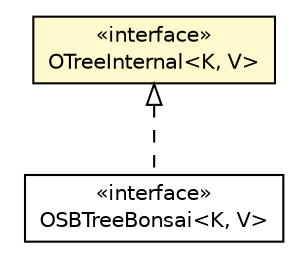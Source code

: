 #!/usr/local/bin/dot
#
# Class diagram 
# Generated by UMLGraph version R5_6-24-gf6e263 (http://www.umlgraph.org/)
#

digraph G {
	edge [fontname="Helvetica",fontsize=10,labelfontname="Helvetica",labelfontsize=10];
	node [fontname="Helvetica",fontsize=10,shape=plaintext];
	nodesep=0.25;
	ranksep=0.5;
	// com.orientechnologies.orient.core.index.sbtree.OTreeInternal<K, V>
	c4262806 [label=<<table title="com.orientechnologies.orient.core.index.sbtree.OTreeInternal" border="0" cellborder="1" cellspacing="0" cellpadding="2" port="p" bgcolor="lemonChiffon" href="./OTreeInternal.html">
		<tr><td><table border="0" cellspacing="0" cellpadding="1">
<tr><td align="center" balign="center"> &#171;interface&#187; </td></tr>
<tr><td align="center" balign="center"> OTreeInternal&lt;K, V&gt; </td></tr>
		</table></td></tr>
		</table>>, URL="./OTreeInternal.html", fontname="Helvetica", fontcolor="black", fontsize=10.0];
	// com.orientechnologies.orient.core.index.sbtreebonsai.local.OSBTreeBonsai<K, V>
	c4262828 [label=<<table title="com.orientechnologies.orient.core.index.sbtreebonsai.local.OSBTreeBonsai" border="0" cellborder="1" cellspacing="0" cellpadding="2" port="p" href="../sbtreebonsai/local/OSBTreeBonsai.html">
		<tr><td><table border="0" cellspacing="0" cellpadding="1">
<tr><td align="center" balign="center"> &#171;interface&#187; </td></tr>
<tr><td align="center" balign="center"> OSBTreeBonsai&lt;K, V&gt; </td></tr>
		</table></td></tr>
		</table>>, URL="../sbtreebonsai/local/OSBTreeBonsai.html", fontname="Helvetica", fontcolor="black", fontsize=10.0];
	//com.orientechnologies.orient.core.index.sbtreebonsai.local.OSBTreeBonsai<K, V> implements com.orientechnologies.orient.core.index.sbtree.OTreeInternal<K, V>
	c4262806:p -> c4262828:p [dir=back,arrowtail=empty,style=dashed];
}

